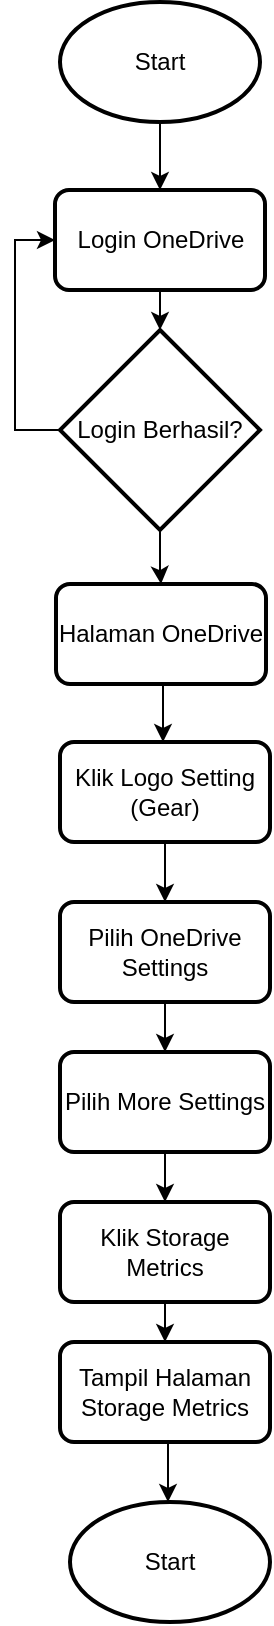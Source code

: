<mxfile version="21.0.10" type="github">
  <diagram name="Page-1" id="H2M3mH2wFtUz7e2GYs8N">
    <mxGraphModel dx="1114" dy="602" grid="1" gridSize="10" guides="1" tooltips="1" connect="1" arrows="1" fold="1" page="1" pageScale="1" pageWidth="827" pageHeight="1169" math="0" shadow="0">
      <root>
        <mxCell id="0" />
        <mxCell id="1" parent="0" />
        <mxCell id="cElABihcBKucYOLzIxBn-1" style="edgeStyle=orthogonalEdgeStyle;rounded=0;orthogonalLoop=1;jettySize=auto;html=1;exitX=0.5;exitY=1;exitDx=0;exitDy=0;exitPerimeter=0;" edge="1" parent="1" source="cElABihcBKucYOLzIxBn-2" target="cElABihcBKucYOLzIxBn-4">
          <mxGeometry relative="1" as="geometry" />
        </mxCell>
        <mxCell id="cElABihcBKucYOLzIxBn-2" value="Start" style="strokeWidth=2;html=1;shape=mxgraph.flowchart.start_1;whiteSpace=wrap;" vertex="1" parent="1">
          <mxGeometry x="370" y="10" width="100" height="60" as="geometry" />
        </mxCell>
        <mxCell id="cElABihcBKucYOLzIxBn-3" style="edgeStyle=orthogonalEdgeStyle;rounded=0;orthogonalLoop=1;jettySize=auto;html=1;exitX=0.5;exitY=1;exitDx=0;exitDy=0;" edge="1" parent="1" source="cElABihcBKucYOLzIxBn-4" target="cElABihcBKucYOLzIxBn-8">
          <mxGeometry relative="1" as="geometry" />
        </mxCell>
        <mxCell id="cElABihcBKucYOLzIxBn-4" value="Login OneDrive" style="rounded=1;whiteSpace=wrap;html=1;absoluteArcSize=1;arcSize=14;strokeWidth=2;" vertex="1" parent="1">
          <mxGeometry x="367.5" y="104" width="105" height="50" as="geometry" />
        </mxCell>
        <mxCell id="cElABihcBKucYOLzIxBn-15" style="edgeStyle=orthogonalEdgeStyle;rounded=0;orthogonalLoop=1;jettySize=auto;html=1;exitX=0.5;exitY=1;exitDx=0;exitDy=0;" edge="1" parent="1">
          <mxGeometry relative="1" as="geometry">
            <mxPoint x="419.5" y="351" as="sourcePoint" />
            <mxPoint x="421.5" y="380" as="targetPoint" />
          </mxGeometry>
        </mxCell>
        <mxCell id="cElABihcBKucYOLzIxBn-5" value="Halaman OneDrive" style="rounded=1;whiteSpace=wrap;html=1;absoluteArcSize=1;arcSize=14;strokeWidth=2;" vertex="1" parent="1">
          <mxGeometry x="368" y="301" width="105" height="50" as="geometry" />
        </mxCell>
        <mxCell id="cElABihcBKucYOLzIxBn-6" style="edgeStyle=orthogonalEdgeStyle;rounded=0;orthogonalLoop=1;jettySize=auto;html=1;exitX=0.5;exitY=1;exitDx=0;exitDy=0;exitPerimeter=0;" edge="1" parent="1" source="cElABihcBKucYOLzIxBn-8" target="cElABihcBKucYOLzIxBn-5">
          <mxGeometry relative="1" as="geometry" />
        </mxCell>
        <mxCell id="cElABihcBKucYOLzIxBn-7" style="edgeStyle=orthogonalEdgeStyle;rounded=0;orthogonalLoop=1;jettySize=auto;html=1;exitX=0;exitY=0.5;exitDx=0;exitDy=0;exitPerimeter=0;entryX=0;entryY=0.5;entryDx=0;entryDy=0;" edge="1" parent="1" source="cElABihcBKucYOLzIxBn-8" target="cElABihcBKucYOLzIxBn-4">
          <mxGeometry relative="1" as="geometry" />
        </mxCell>
        <mxCell id="cElABihcBKucYOLzIxBn-8" value="Login Berhasil?" style="strokeWidth=2;html=1;shape=mxgraph.flowchart.decision;whiteSpace=wrap;" vertex="1" parent="1">
          <mxGeometry x="370" y="174" width="100" height="100" as="geometry" />
        </mxCell>
        <mxCell id="cElABihcBKucYOLzIxBn-16" style="edgeStyle=orthogonalEdgeStyle;rounded=0;orthogonalLoop=1;jettySize=auto;html=1;exitX=0.5;exitY=1;exitDx=0;exitDy=0;" edge="1" parent="1" source="cElABihcBKucYOLzIxBn-9" target="cElABihcBKucYOLzIxBn-10">
          <mxGeometry relative="1" as="geometry" />
        </mxCell>
        <mxCell id="cElABihcBKucYOLzIxBn-9" value="Klik Logo Setting (Gear)" style="rounded=1;whiteSpace=wrap;html=1;absoluteArcSize=1;arcSize=14;strokeWidth=2;" vertex="1" parent="1">
          <mxGeometry x="370" y="380" width="105" height="50" as="geometry" />
        </mxCell>
        <mxCell id="cElABihcBKucYOLzIxBn-17" style="edgeStyle=orthogonalEdgeStyle;rounded=0;orthogonalLoop=1;jettySize=auto;html=1;exitX=0.5;exitY=1;exitDx=0;exitDy=0;" edge="1" parent="1" source="cElABihcBKucYOLzIxBn-10" target="cElABihcBKucYOLzIxBn-11">
          <mxGeometry relative="1" as="geometry" />
        </mxCell>
        <mxCell id="cElABihcBKucYOLzIxBn-10" value="Pilih OneDrive Settings" style="rounded=1;whiteSpace=wrap;html=1;absoluteArcSize=1;arcSize=14;strokeWidth=2;" vertex="1" parent="1">
          <mxGeometry x="370" y="460" width="105" height="50" as="geometry" />
        </mxCell>
        <mxCell id="cElABihcBKucYOLzIxBn-18" style="edgeStyle=orthogonalEdgeStyle;rounded=0;orthogonalLoop=1;jettySize=auto;html=1;exitX=0.5;exitY=1;exitDx=0;exitDy=0;" edge="1" parent="1" source="cElABihcBKucYOLzIxBn-11" target="cElABihcBKucYOLzIxBn-12">
          <mxGeometry relative="1" as="geometry" />
        </mxCell>
        <mxCell id="cElABihcBKucYOLzIxBn-11" value="Pilih More Settings" style="rounded=1;whiteSpace=wrap;html=1;absoluteArcSize=1;arcSize=14;strokeWidth=2;" vertex="1" parent="1">
          <mxGeometry x="370" y="535" width="105" height="50" as="geometry" />
        </mxCell>
        <mxCell id="cElABihcBKucYOLzIxBn-19" style="edgeStyle=orthogonalEdgeStyle;rounded=0;orthogonalLoop=1;jettySize=auto;html=1;exitX=0.5;exitY=1;exitDx=0;exitDy=0;" edge="1" parent="1" source="cElABihcBKucYOLzIxBn-12" target="cElABihcBKucYOLzIxBn-13">
          <mxGeometry relative="1" as="geometry" />
        </mxCell>
        <mxCell id="cElABihcBKucYOLzIxBn-12" value="Klik Storage Metrics" style="rounded=1;whiteSpace=wrap;html=1;absoluteArcSize=1;arcSize=14;strokeWidth=2;" vertex="1" parent="1">
          <mxGeometry x="370" y="610" width="105" height="50" as="geometry" />
        </mxCell>
        <mxCell id="cElABihcBKucYOLzIxBn-20" style="edgeStyle=orthogonalEdgeStyle;rounded=0;orthogonalLoop=1;jettySize=auto;html=1;exitX=0.5;exitY=1;exitDx=0;exitDy=0;" edge="1" parent="1">
          <mxGeometry relative="1" as="geometry">
            <mxPoint x="421.5" y="730" as="sourcePoint" />
            <mxPoint x="424" y="760" as="targetPoint" />
          </mxGeometry>
        </mxCell>
        <mxCell id="cElABihcBKucYOLzIxBn-13" value="Tampil Halaman Storage Metrics" style="rounded=1;whiteSpace=wrap;html=1;absoluteArcSize=1;arcSize=14;strokeWidth=2;" vertex="1" parent="1">
          <mxGeometry x="370" y="680" width="105" height="50" as="geometry" />
        </mxCell>
        <mxCell id="cElABihcBKucYOLzIxBn-14" value="Start" style="strokeWidth=2;html=1;shape=mxgraph.flowchart.start_1;whiteSpace=wrap;" vertex="1" parent="1">
          <mxGeometry x="375" y="760" width="100" height="60" as="geometry" />
        </mxCell>
      </root>
    </mxGraphModel>
  </diagram>
</mxfile>
